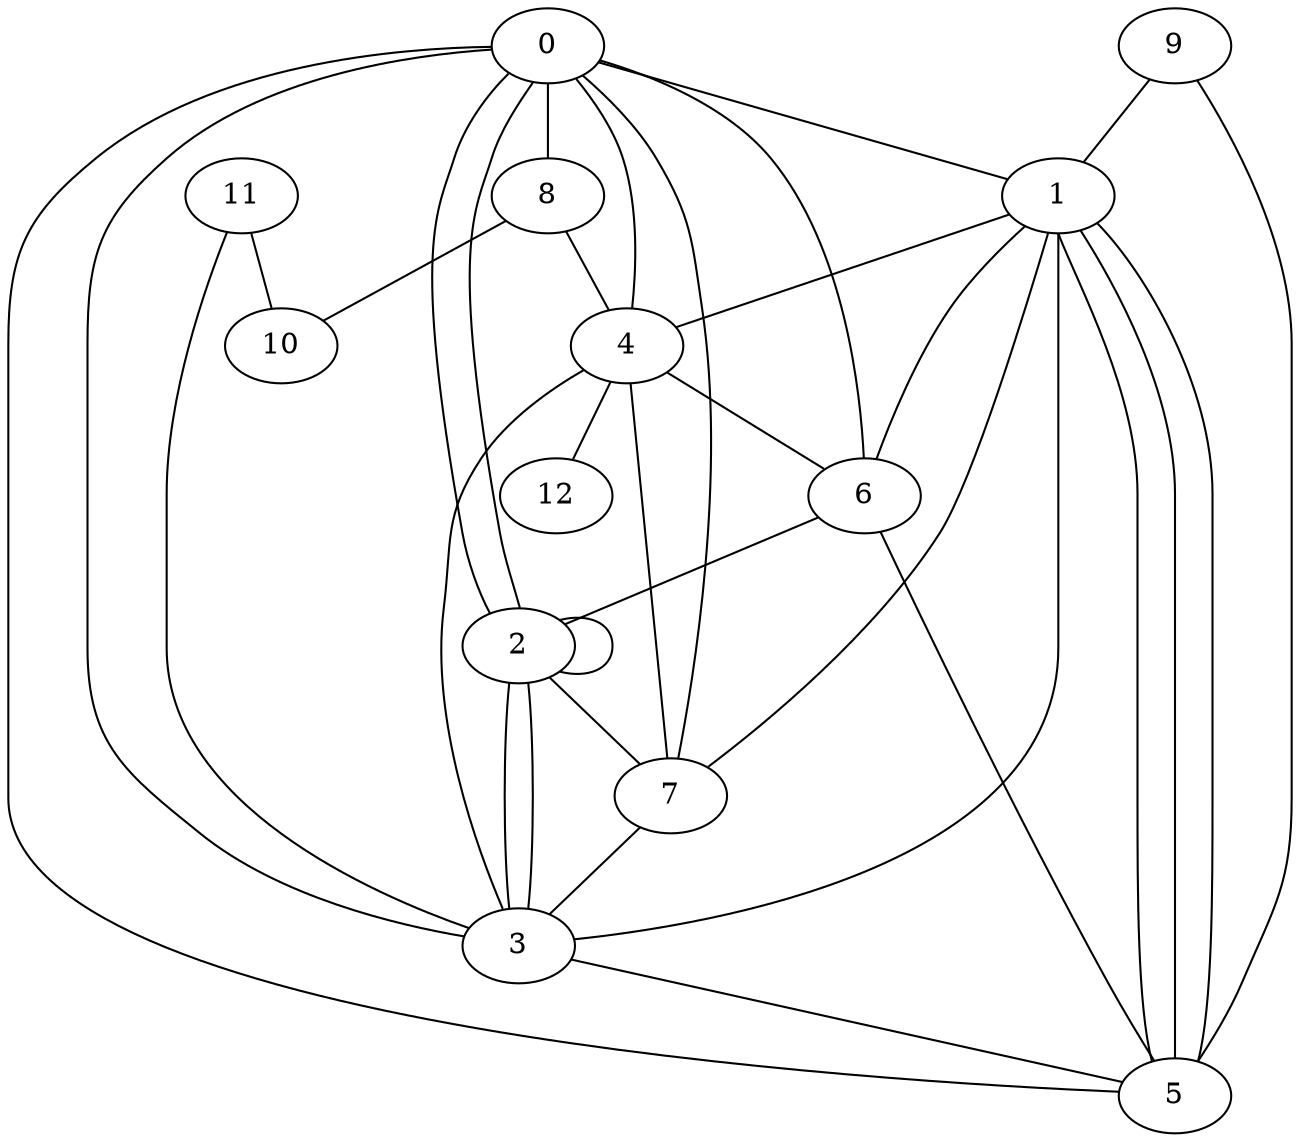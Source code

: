 graph G {
0;
1;
2;
3;
4;
5;
6;
7;
8;
9;
10;
11;
12;
5--6 ;
7--4 ;
7--1 ;
8--10 ;
2--3 ;
6--1 ;
2--0 ;
5--1 ;
7--0 ;
5--0 ;
1--5 ;
1--4 ;
8--4 ;
0--8 ;
2--3 ;
4--6 ;
4--12 ;
0--6 ;
4--0 ;
2--2 ;
0--2 ;
9--1 ;
7--3 ;
11--10 ;
9--5 ;
5--1 ;
3--4 ;
2--7 ;
3--0 ;
0--1 ;
3--1 ;
6--2 ;
11--3 ;
3--5 ;
}
